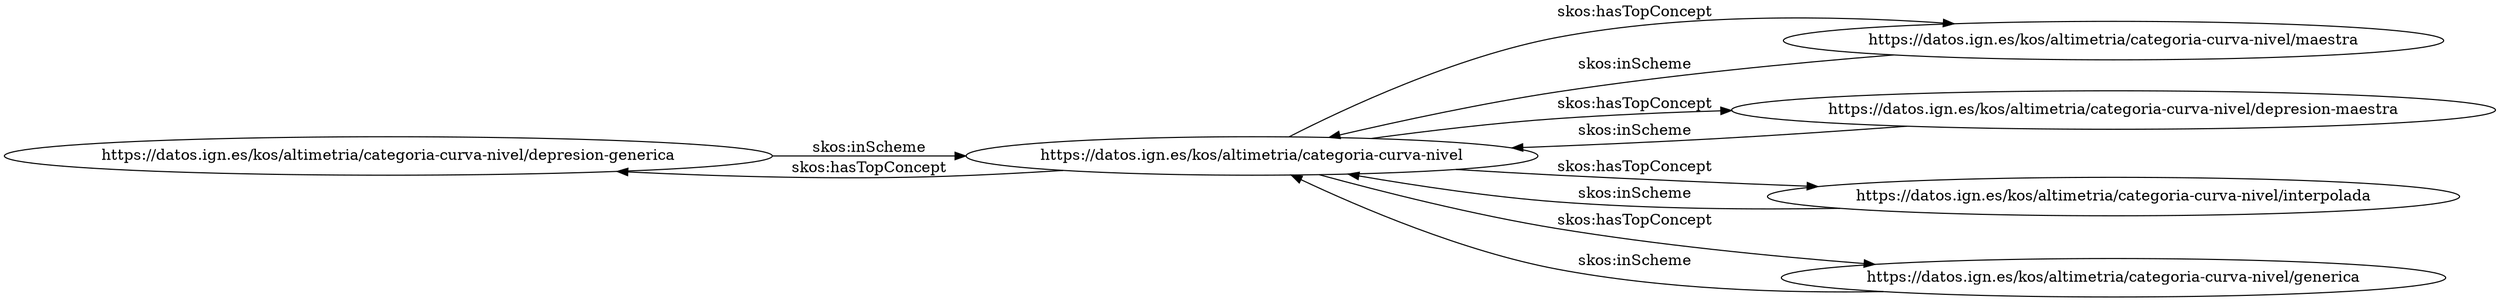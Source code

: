 digraph ar2dtool_diagram { 
rankdir=LR;
size="1501"
	"https://datos.ign.es/kos/altimetria/categoria-curva-nivel/depresion-generica" -> "https://datos.ign.es/kos/altimetria/categoria-curva-nivel" [ label = "skos:inScheme" ];
	"https://datos.ign.es/kos/altimetria/categoria-curva-nivel" -> "https://datos.ign.es/kos/altimetria/categoria-curva-nivel/maestra" [ label = "skos:hasTopConcept" ];
	"https://datos.ign.es/kos/altimetria/categoria-curva-nivel" -> "https://datos.ign.es/kos/altimetria/categoria-curva-nivel/depresion-maestra" [ label = "skos:hasTopConcept" ];
	"https://datos.ign.es/kos/altimetria/categoria-curva-nivel" -> "https://datos.ign.es/kos/altimetria/categoria-curva-nivel/interpolada" [ label = "skos:hasTopConcept" ];
	"https://datos.ign.es/kos/altimetria/categoria-curva-nivel" -> "https://datos.ign.es/kos/altimetria/categoria-curva-nivel/depresion-generica" [ label = "skos:hasTopConcept" ];
	"https://datos.ign.es/kos/altimetria/categoria-curva-nivel" -> "https://datos.ign.es/kos/altimetria/categoria-curva-nivel/generica" [ label = "skos:hasTopConcept" ];
	"https://datos.ign.es/kos/altimetria/categoria-curva-nivel/maestra" -> "https://datos.ign.es/kos/altimetria/categoria-curva-nivel" [ label = "skos:inScheme" ];
	"https://datos.ign.es/kos/altimetria/categoria-curva-nivel/depresion-maestra" -> "https://datos.ign.es/kos/altimetria/categoria-curva-nivel" [ label = "skos:inScheme" ];
	"https://datos.ign.es/kos/altimetria/categoria-curva-nivel/generica" -> "https://datos.ign.es/kos/altimetria/categoria-curva-nivel" [ label = "skos:inScheme" ];
	"https://datos.ign.es/kos/altimetria/categoria-curva-nivel/interpolada" -> "https://datos.ign.es/kos/altimetria/categoria-curva-nivel" [ label = "skos:inScheme" ];

}
